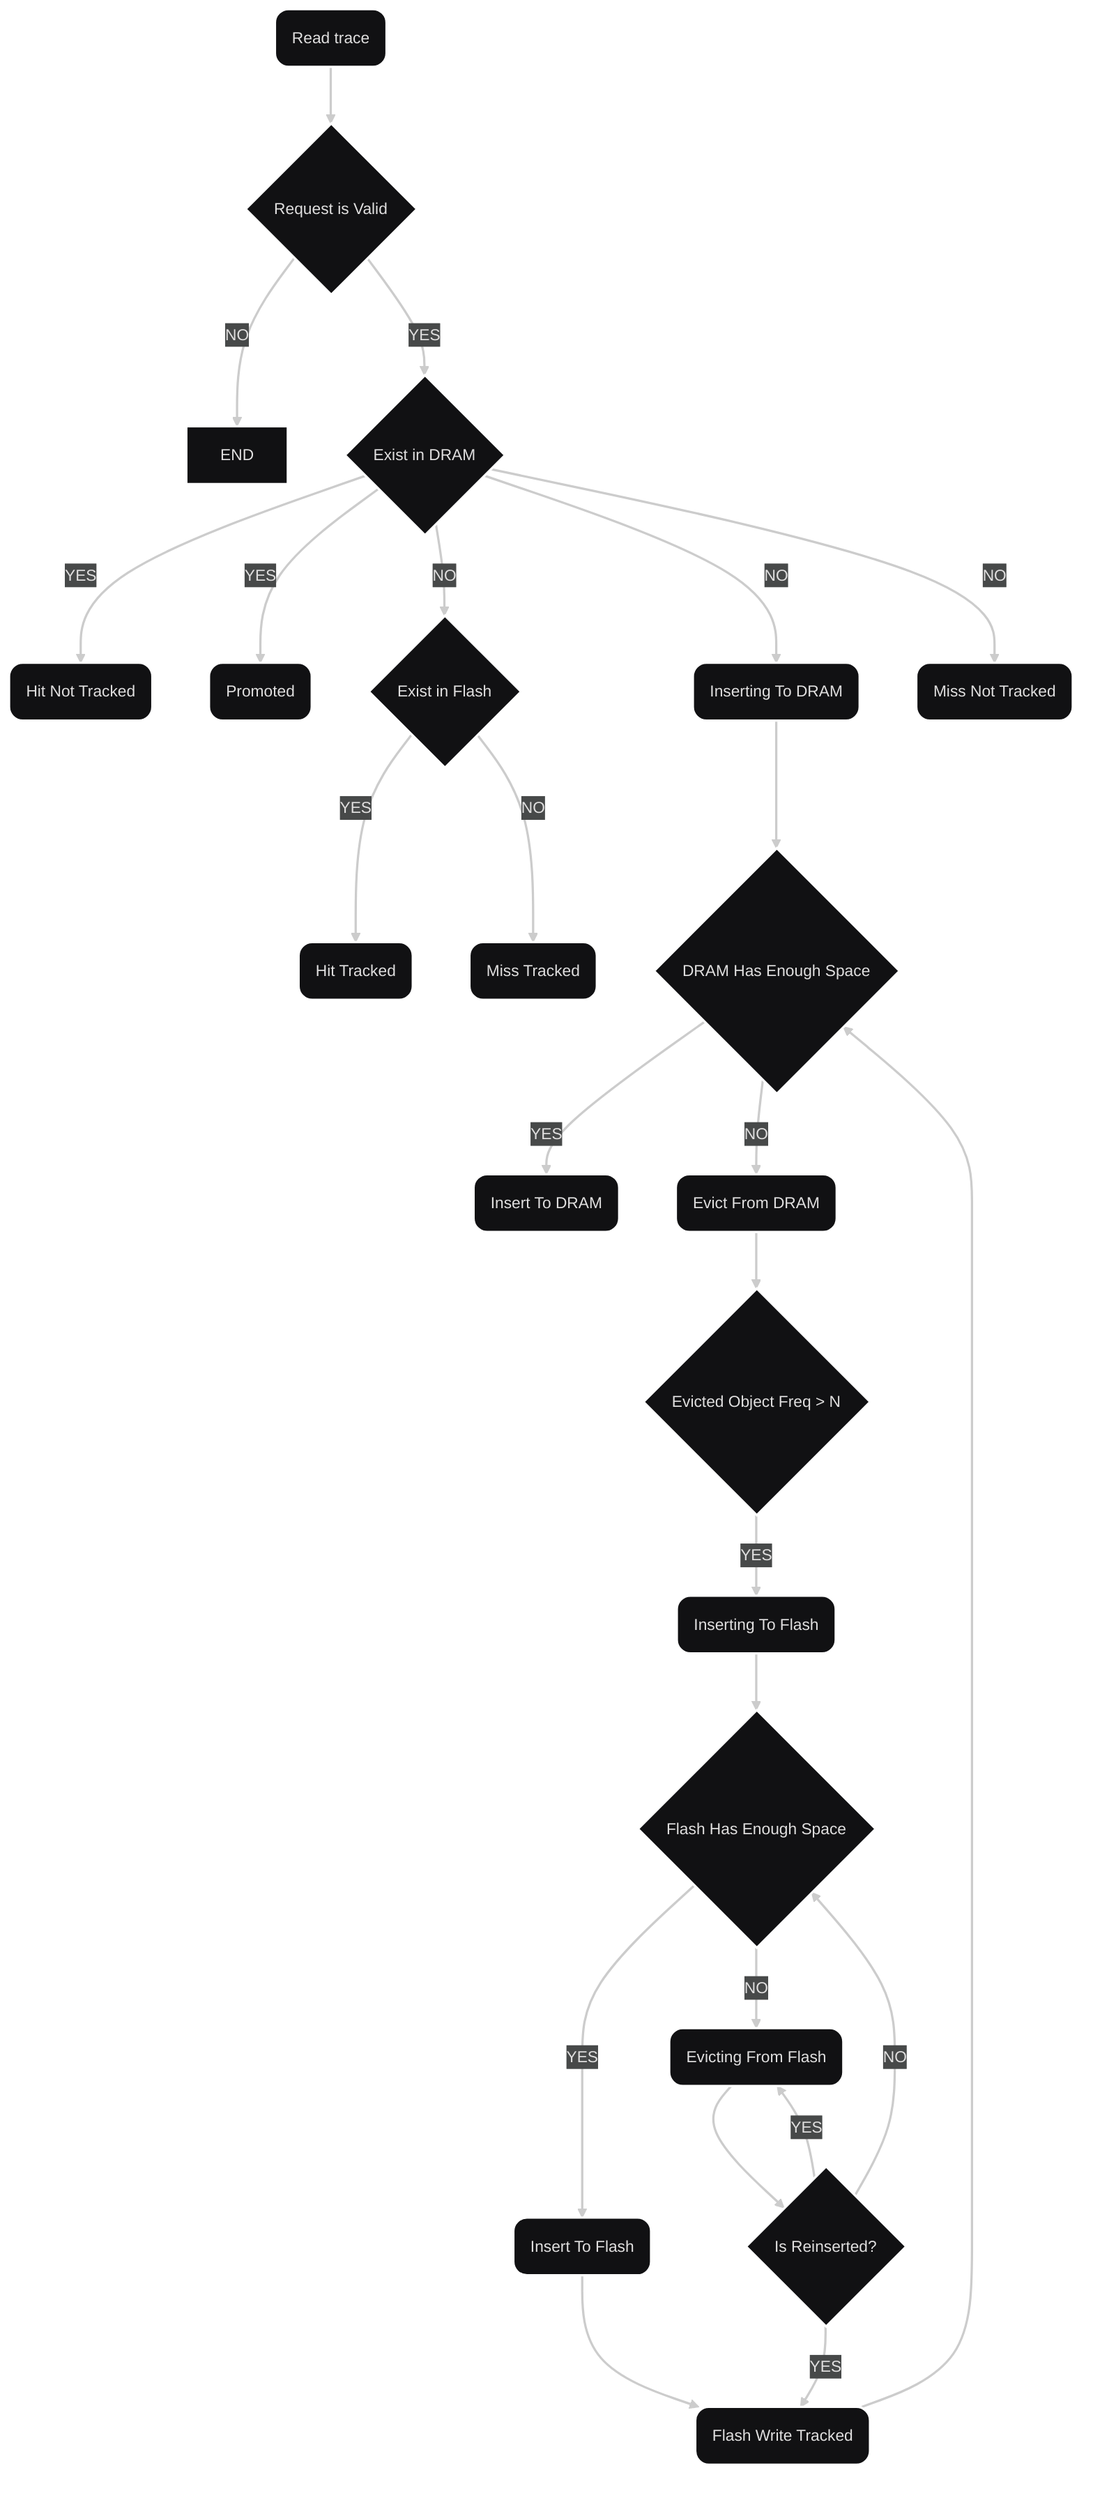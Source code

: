 ---
config:
  theme: redux-dark
  displayMode: compact
---
flowchart TD
    ReadTrace(Read trace) --> ReqValid{Request is Valid}

    ReqValid -- NO --> END
    ReqValid -- YES --> ExistInDram{Exist in DRAM}

    ExistInDram -- YES --> HitNotTracked(Hit Not Tracked)
    ExistInDram -- YES --> PromotedInDram(Promoted)

    ExistInDram -- NO --> ExistInFlash{Exist in Flash}
    ExistInDram -- NO --> InsertingToDram(Inserting To DRAM)
    ExistInDram -- NO --> MissNotTracked(Miss Not Tracked)

    ExistInFlash -- YES --> HitTracked(Hit Tracked)
    ExistInFlash -- NO --> MissTracked(Miss Tracked)

    InsertingToDram --> DramHasSpace{DRAM Has Enough Space}
    DramHasSpace -- YES --> InsertToDram(Insert To DRAM)
    DramHasSpace -- NO --> EvictFromDram(Evict From DRAM)

    EvictFromDram --> EvictedObjFreqMtN{Evicted Object Freq > N}

    EvictedObjFreqMtN -- YES --> InsertingToFlash(Inserting To Flash)
    InsertToFlash --> FlashWriteTracked(Flash Write Tracked)

    InsertingToFlash --> FlashHasSpace{Flash Has Enough Space}
    FlashHasSpace -- YES --> InsertToFlash(Insert To Flash)
    FlashHasSpace -- NO --> EvictFromFlash(Evicting From Flash)

    EvictFromFlash --> IsPromoted{Is Reinserted?}

    IsPromoted -- YES --> FlashWriteTracked
    IsPromoted -- YES --> EvictFromFlash
    IsPromoted -- NO --> FlashHasSpace

    FlashWriteTracked --> DramHasSpace